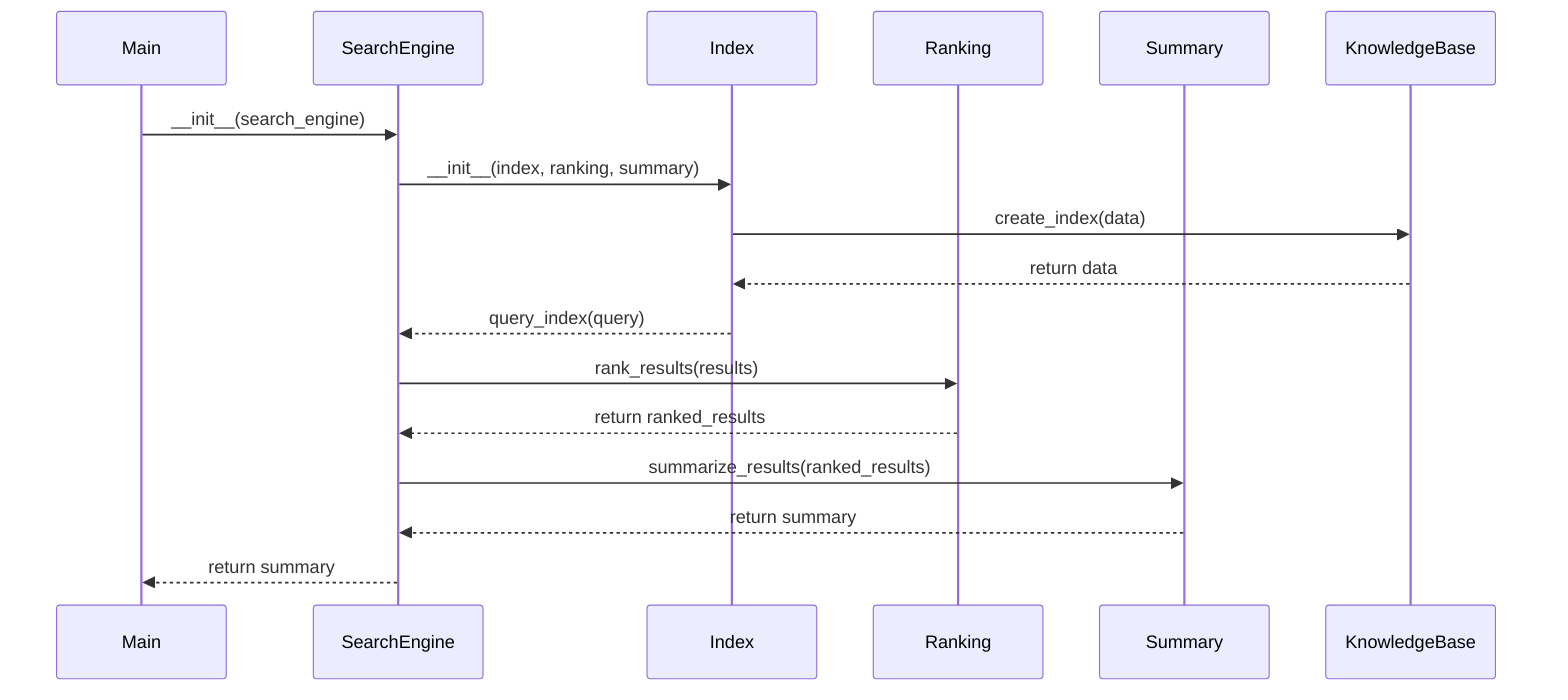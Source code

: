 sequenceDiagram
    participant M as Main
    participant SE as SearchEngine
    participant I as Index
    participant R as Ranking
    participant S as Summary
    participant KB as KnowledgeBase
    M->>SE: __init__(search_engine)
    SE->>I: __init__(index, ranking, summary)
    I->>KB: create_index(data)
    KB-->>I: return data
    I-->>SE: query_index(query)
    SE->>R: rank_results(results)
    R-->>SE: return ranked_results
    SE->>S: summarize_results(ranked_results)
    S-->>SE: return summary
    SE-->>M: return summary